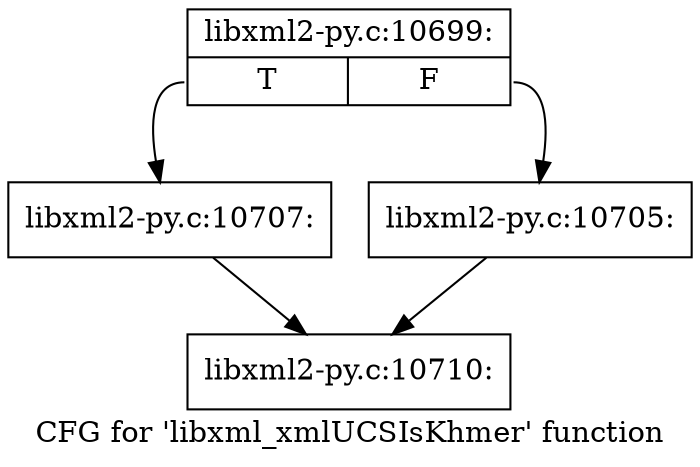digraph "CFG for 'libxml_xmlUCSIsKhmer' function" {
	label="CFG for 'libxml_xmlUCSIsKhmer' function";

	Node0x40fece0 [shape=record,label="{libxml2-py.c:10699:|{<s0>T|<s1>F}}"];
	Node0x40fece0:s0 -> Node0x4101b00;
	Node0x40fece0:s1 -> Node0x4101ab0;
	Node0x4101ab0 [shape=record,label="{libxml2-py.c:10705:}"];
	Node0x4101ab0 -> Node0x4100710;
	Node0x4101b00 [shape=record,label="{libxml2-py.c:10707:}"];
	Node0x4101b00 -> Node0x4100710;
	Node0x4100710 [shape=record,label="{libxml2-py.c:10710:}"];
}
